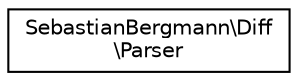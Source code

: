 digraph "Graphical Class Hierarchy"
{
  edge [fontname="Helvetica",fontsize="10",labelfontname="Helvetica",labelfontsize="10"];
  node [fontname="Helvetica",fontsize="10",shape=record];
  rankdir="LR";
  Node0 [label="SebastianBergmann\\Diff\l\\Parser",height=0.2,width=0.4,color="black", fillcolor="white", style="filled",URL="$classSebastianBergmann_1_1Diff_1_1Parser.html"];
}
